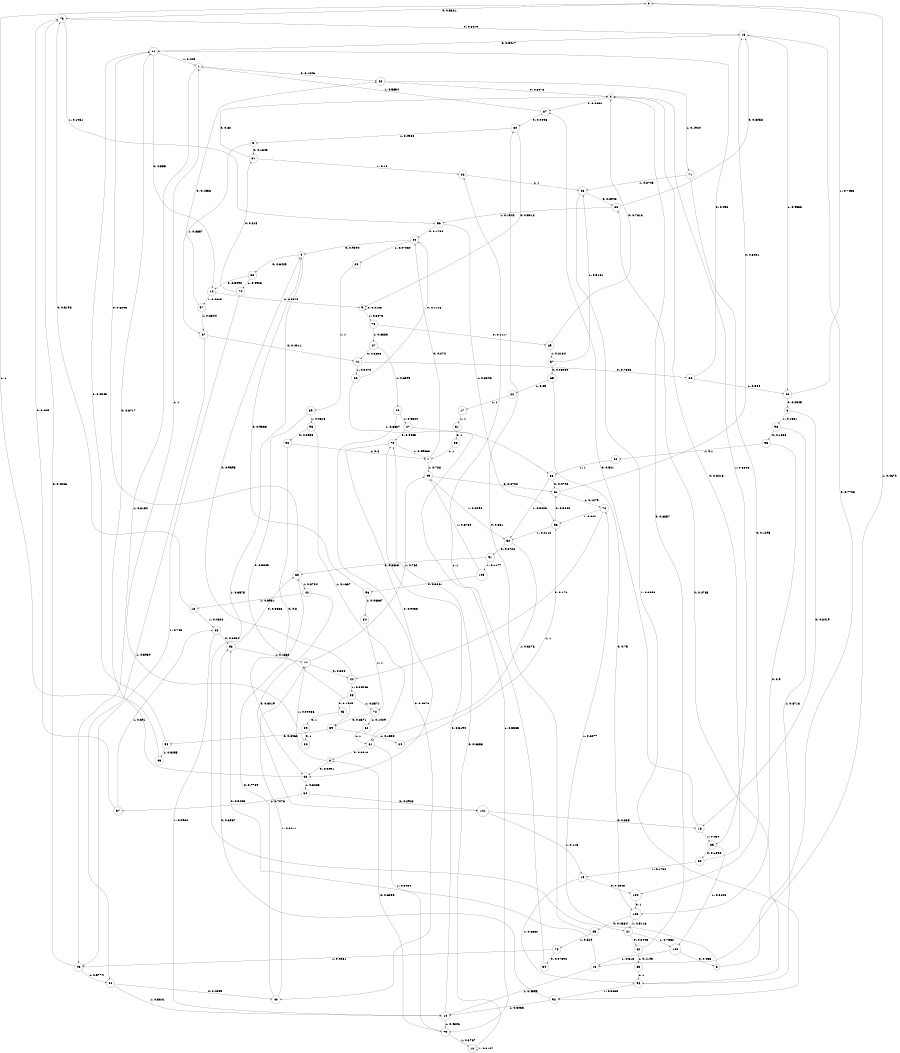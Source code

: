 digraph "ch11faceL10" {
size = "6,8.5";
ratio = "fill";
node [shape = circle];
node [fontsize = 24];
edge [fontsize = 24];
0 -> 76 [label = "0: 0.5321   "];
0 -> 13 [label = "1: 0.4679   "];
1 -> 32 [label = "0: 0.1846   "];
1 -> 46 [label = "1: 0.8154   "];
2 -> 87 [label = "0: 0.4454   "];
2 -> 85 [label = "1: 0.5546   "];
3 -> 16 [label = "0: 0.8419   "];
3 -> 98 [label = "1: 0.1581   "];
4 -> 86 [label = "0: 0.6425   "];
4 -> 21 [label = "1: 0.3575   "];
5 -> 61 [label = "0: 0.1343   "];
5 -> 67 [label = "1: 0.8657   "];
6 -> 15 [label = "0: 0.7723   "];
6 -> 70 [label = "1: 0.2277   "];
7 -> 66 [label = "0: 0.272    "];
7 -> 49 [label = "1: 0.728    "];
8 -> 48 [label = "0: 0.9091   "];
8 -> 77 [label = "1: 0.09086  "];
9 -> 9 [label = "0: 0.4125   "];
9 -> 75 [label = "1: 0.5875   "];
10 -> 78 [label = "0: 0.6853   "];
10 -> 10 [label = "1: 0.3147   "];
11 -> 12 [label = "0: 0.555    "];
11 -> 1 [label = "1: 0.445    "];
12 -> 9 [label = "0: 0.5375   "];
12 -> 97 [label = "1: 0.4625   "];
13 -> 33 [label = "0: 0.5405   "];
13 -> 14 [label = "1: 0.4595   "];
14 -> 78 [label = "0: 0.5194   "];
14 -> 79 [label = "1: 0.4806   "];
15 -> 11 [label = "0: 0.5417   "];
15 -> 63 [label = "1: 0.4583   "];
16 -> 87 [label = "0: 0.541    "];
16 -> 85 [label = "1: 0.459    "];
17 -> 51 [label = "1: 1        "];
18 -> 76 [label = "0: 0.5198   "];
18 -> 38 [label = "1: 0.4802   "];
19 -> 104 [label = "0: 0.1348   "];
19 -> 94 [label = "1: 0.8652   "];
20 -> 69 [label = "1: 1        "];
21 -> 62 [label = "0: 0.2448   "];
21 -> 100 [label = "1: 0.7552   "];
22 -> 17 [label = "1: 1        "];
23 -> 28 [label = "1: 1        "];
24 -> 36 [label = "1: 1        "];
25 -> 80 [label = "0: 0.381    "];
25 -> 73 [label = "1: 0.619    "];
26 -> 11 [label = "0: 0.456    "];
26 -> 63 [label = "1: 0.544    "];
27 -> 78 [label = "0: 0.4465   "];
27 -> 79 [label = "1: 0.5535   "];
28 -> 88 [label = "0: 0.3942   "];
28 -> 92 [label = "1: 0.6058   "];
29 -> 40 [label = "0: 0.4676   "];
29 -> 27 [label = "1: 0.5324   "];
30 -> 1 [label = "1: 1        "];
31 -> 15 [label = "0: 0.8921   "];
31 -> 70 [label = "1: 0.1079   "];
32 -> 2 [label = "0: 0.8076   "];
32 -> 71 [label = "1: 0.1924   "];
33 -> 68 [label = "0: 0.8368   "];
33 -> 77 [label = "1: 0.1632   "];
34 -> 23 [label = "1: 1        "];
35 -> 7 [label = "1: 1        "];
36 -> 31 [label = "0: 0.5888   "];
36 -> 50 [label = "1: 0.4112   "];
37 -> 76 [label = "0: 0.609    "];
37 -> 38 [label = "1: 0.391    "];
38 -> 33 [label = "0: 0.6034   "];
38 -> 14 [label = "1: 0.3966   "];
39 -> 30 [label = "0: 1        "];
40 -> 68 [label = "0: 0.7789   "];
40 -> 77 [label = "1: 0.2211   "];
41 -> 26 [label = "0: 0.7528   "];
41 -> 82 [label = "1: 0.2472   "];
42 -> 101 [label = "0: 0.3019   "];
42 -> 18 [label = "1: 0.6981   "];
43 -> 0 [label = "1: 1        "];
44 -> 4 [label = "0: 0.9595   "];
44 -> 55 [label = "1: 0.04046  "];
45 -> 39 [label = "0: 1        "];
46 -> 76 [label = "0: 0.4226   "];
46 -> 58 [label = "1: 0.5774   "];
47 -> 41 [label = "0: 0.3605   "];
47 -> 29 [label = "1: 0.6395   "];
48 -> 11 [label = "0: 0.6717   "];
48 -> 64 [label = "1: 0.3283   "];
49 -> 31 [label = "0: 0.6702   "];
49 -> 50 [label = "1: 0.3298   "];
50 -> 91 [label = "0: 0.6722   "];
50 -> 81 [label = "1: 0.3278   "];
51 -> 35 [label = "0: 1        "];
52 -> 81 [label = "1: 1        "];
53 -> 31 [label = "0: 0.4792   "];
53 -> 50 [label = "1: 0.5208   "];
54 -> 11 [label = "0: 0.4545   "];
54 -> 43 [label = "1: 0.5455   "];
55 -> 45 [label = "0: 0.1429   "];
55 -> 72 [label = "1: 0.8571   "];
56 -> 66 [label = "0: 0.1754   "];
56 -> 36 [label = "1: 0.8246   "];
57 -> 65 [label = "0: 0.08989  "];
57 -> 28 [label = "1: 0.9101   "];
58 -> 40 [label = "0: 0.4659   "];
58 -> 14 [label = "1: 0.5341   "];
59 -> 54 [label = "0: 0.8462   "];
59 -> 24 [label = "1: 0.1538   "];
60 -> 2 [label = "0: 0.8218   "];
60 -> 19 [label = "1: 0.1782   "];
61 -> 2 [label = "0: 0.82     "];
61 -> 23 [label = "1: 0.18     "];
62 -> 2 [label = "0: 0.8857   "];
62 -> 83 [label = "1: 0.1143   "];
63 -> 3 [label = "0: 0.2545   "];
63 -> 0 [label = "1: 0.7455   "];
64 -> 101 [label = "0: 0.2922   "];
64 -> 37 [label = "1: 0.7078   "];
65 -> 102 [label = "0: 0.75     "];
65 -> 22 [label = "1: 0.25     "];
66 -> 4 [label = "0: 0.9294   "];
66 -> 20 [label = "1: 0.07059  "];
67 -> 41 [label = "0: 0.4011   "];
67 -> 58 [label = "1: 0.5989   "];
68 -> 11 [label = "0: 0.6296   "];
68 -> 42 [label = "1: 0.3704   "];
69 -> 59 [label = "0: 0.5385   "];
69 -> 93 [label = "1: 0.4615   "];
70 -> 44 [label = "0: 0.178    "];
70 -> 36 [label = "1: 0.822    "];
71 -> 104 [label = "0: 0.1295   "];
71 -> 28 [label = "1: 0.8705   "];
72 -> 59 [label = "0: 0.8571   "];
72 -> 52 [label = "1: 0.1429   "];
73 -> 34 [label = "0: 0.07692  "];
73 -> 46 [label = "1: 0.9231   "];
74 -> 61 [label = "0: 0.215    "];
74 -> 46 [label = "1: 0.785    "];
75 -> 89 [label = "0: 0.1117   "];
75 -> 47 [label = "1: 0.8883   "];
76 -> 15 [label = "0: 0.8019   "];
76 -> 56 [label = "1: 0.1981   "];
77 -> 44 [label = "0: 0.238    "];
77 -> 49 [label = "1: 0.762    "];
78 -> 48 [label = "0: 0.9033   "];
78 -> 7 [label = "1: 0.09668  "];
79 -> 8 [label = "0: 0.6233   "];
79 -> 10 [label = "1: 0.3767   "];
80 -> 9 [label = "0: 0.5012   "];
80 -> 5 [label = "1: 0.4988   "];
81 -> 8 [label = "0: 0.6016   "];
81 -> 79 [label = "1: 0.3984   "];
82 -> 66 [label = "0: 0.1113   "];
82 -> 53 [label = "1: 0.8887   "];
83 -> 94 [label = "1: 1        "];
84 -> 72 [label = "1: 1        "];
85 -> 60 [label = "0: 0.1892   "];
85 -> 100 [label = "1: 0.8108   "];
86 -> 12 [label = "0: 0.5092   "];
86 -> 74 [label = "1: 0.4908   "];
87 -> 80 [label = "0: 0.4446   "];
87 -> 1 [label = "1: 0.5554   "];
88 -> 15 [label = "0: 0.8058   "];
88 -> 56 [label = "1: 0.1942   "];
89 -> 2 [label = "0: 0.7816   "];
89 -> 57 [label = "1: 0.2184   "];
90 -> 48 [label = "0: 0.8      "];
90 -> 7 [label = "1: 0.2      "];
91 -> 68 [label = "0: 0.8823   "];
91 -> 103 [label = "1: 0.1177   "];
92 -> 33 [label = "0: 0.6567   "];
92 -> 14 [label = "1: 0.3433   "];
93 -> 90 [label = "0: 0.8333   "];
93 -> 81 [label = "1: 0.1667   "];
94 -> 88 [label = "0: 0.4765   "];
94 -> 92 [label = "1: 0.5235   "];
95 -> 102 [label = "0: 0.9      "];
95 -> 99 [label = "1: 0.1      "];
96 -> 4 [label = "0: 0.9333   "];
96 -> 84 [label = "1: 0.06667  "];
97 -> 32 [label = "0: 0.1356   "];
97 -> 67 [label = "1: 0.8644   "];
98 -> 95 [label = "0: 0.1282   "];
98 -> 94 [label = "1: 0.8718   "];
99 -> 53 [label = "1: 1        "];
100 -> 6 [label = "0: 0.485    "];
100 -> 13 [label = "1: 0.515    "];
101 -> 16 [label = "0: 0.885    "];
101 -> 19 [label = "1: 0.115    "];
102 -> 25 [label = "0: 0.4884   "];
102 -> 21 [label = "1: 0.5116   "];
103 -> 96 [label = "0: 0.3261   "];
103 -> 49 [label = "1: 0.6739   "];
104 -> 102 [label = "0: 1        "];
}